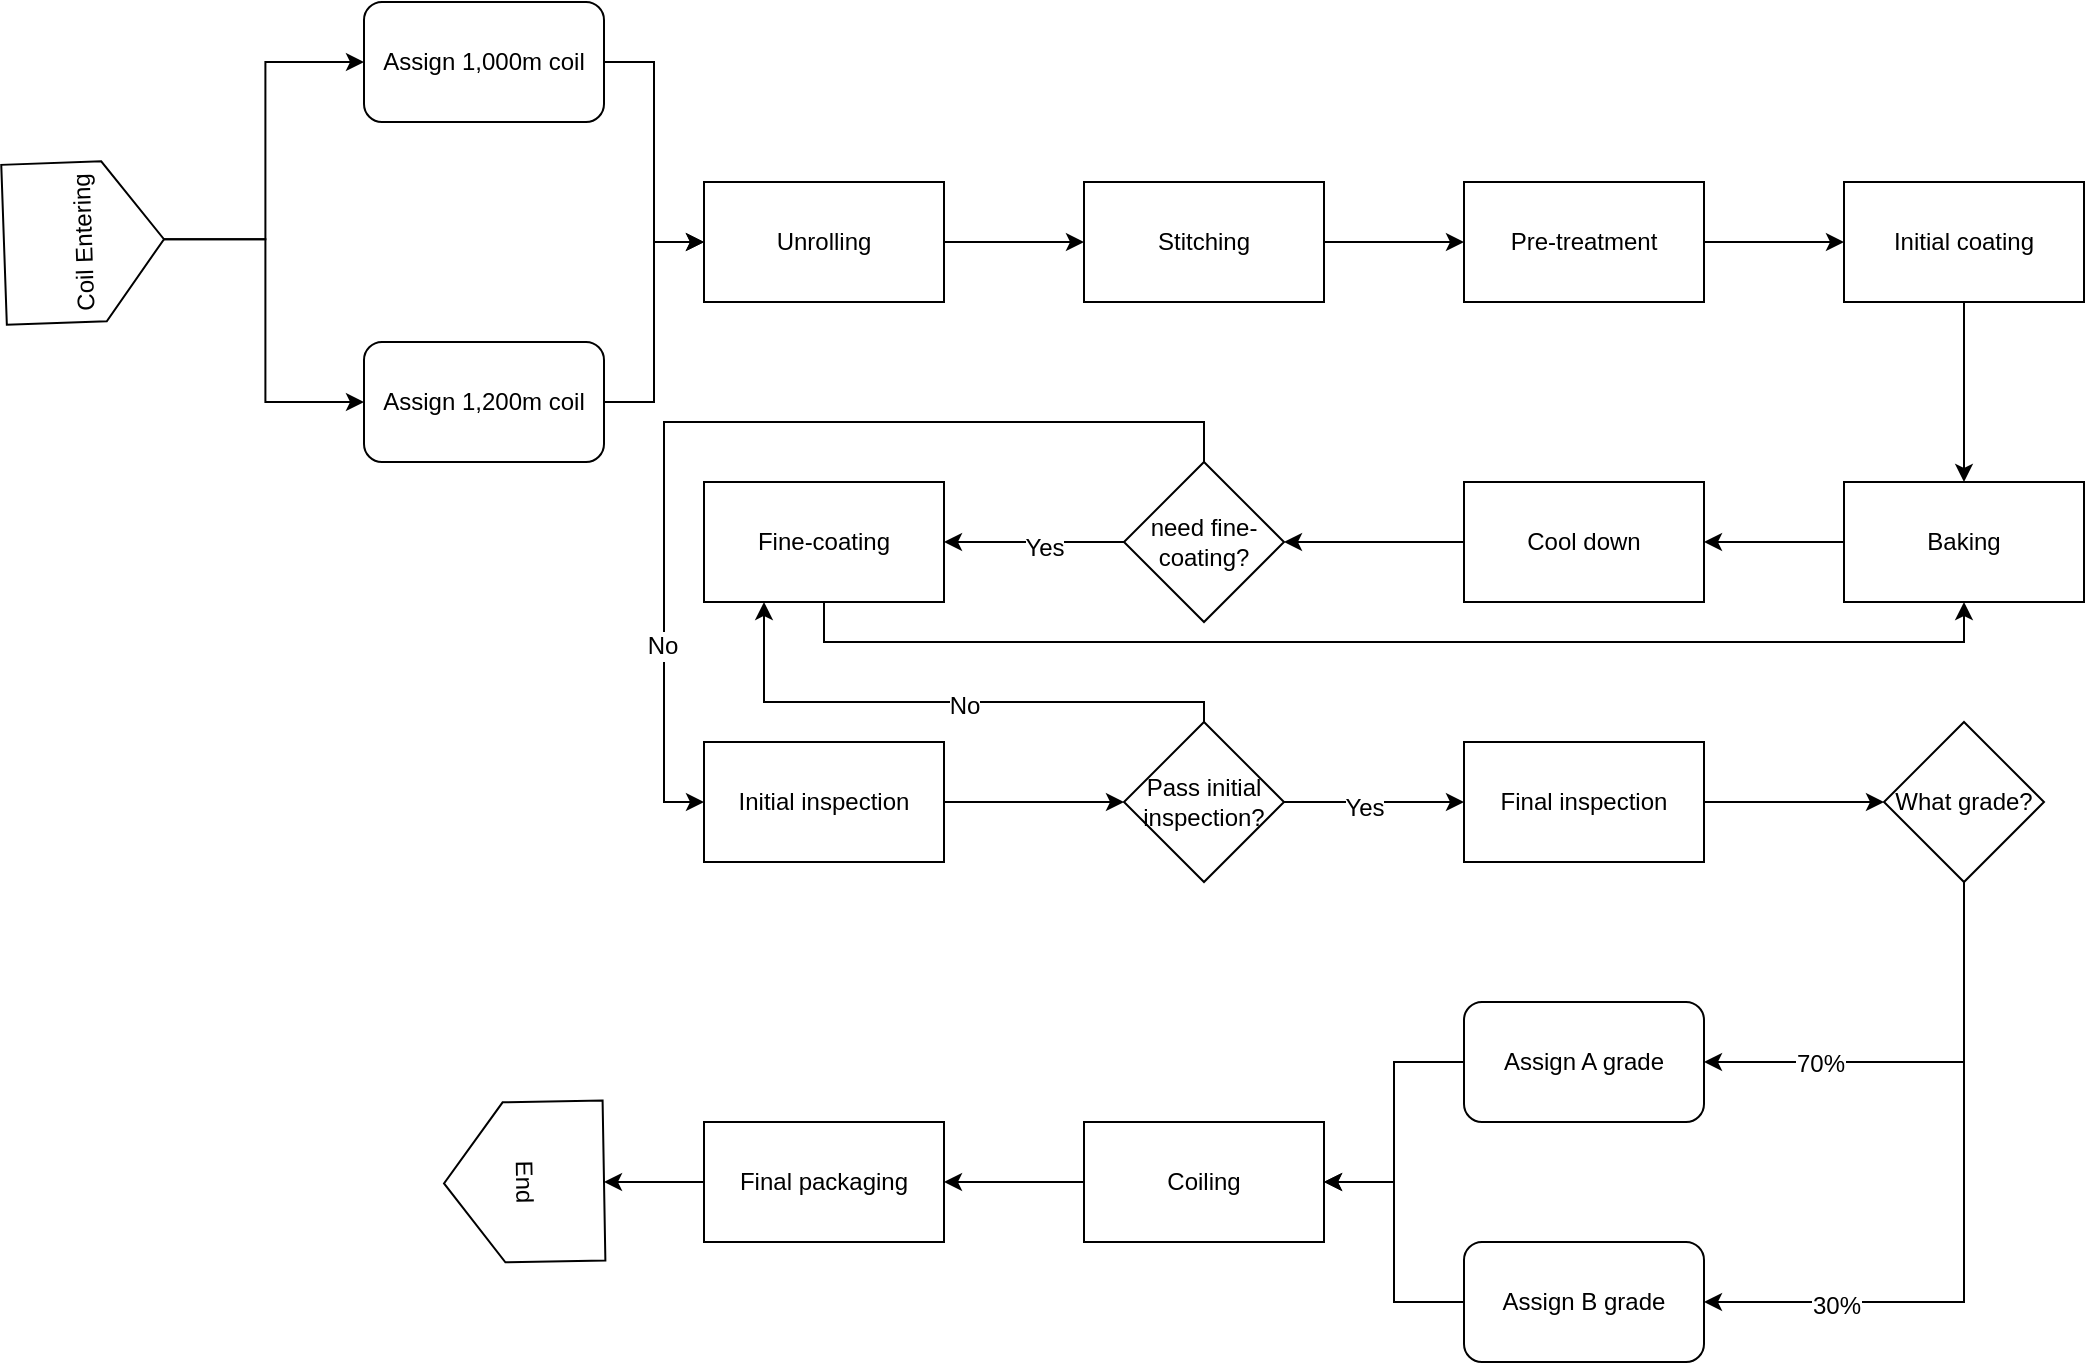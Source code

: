 <mxfile version="10.7.3" type="github"><diagram id="AVNvIHiv6eaAOnNDHfqL" name="Page-1"><mxGraphModel dx="1522" dy="966" grid="1" gridSize="10" guides="1" tooltips="1" connect="1" arrows="1" fold="1" page="1" pageScale="1" pageWidth="850" pageHeight="1100" math="0" shadow="0"><root><mxCell id="0"/><mxCell id="1" parent="0"/><mxCell id="lVWAclT_FVNvCRTzmLjL-30" style="edgeStyle=orthogonalEdgeStyle;rounded=0;orthogonalLoop=1;jettySize=auto;html=1;exitX=1;exitY=0.5;exitDx=0;exitDy=0;entryX=0;entryY=0.5;entryDx=0;entryDy=0;" edge="1" parent="1" source="lVWAclT_FVNvCRTzmLjL-2" target="lVWAclT_FVNvCRTzmLjL-4"><mxGeometry relative="1" as="geometry"/></mxCell><mxCell id="lVWAclT_FVNvCRTzmLjL-2" value="Assign 1,000m coil" style="rounded=1;whiteSpace=wrap;html=1;" vertex="1" parent="1"><mxGeometry x="240" y="60" width="120" height="60" as="geometry"/></mxCell><mxCell id="lVWAclT_FVNvCRTzmLjL-31" style="edgeStyle=orthogonalEdgeStyle;rounded=0;orthogonalLoop=1;jettySize=auto;html=1;exitX=1;exitY=0.5;exitDx=0;exitDy=0;entryX=0;entryY=0.5;entryDx=0;entryDy=0;" edge="1" parent="1" source="lVWAclT_FVNvCRTzmLjL-3" target="lVWAclT_FVNvCRTzmLjL-4"><mxGeometry relative="1" as="geometry"/></mxCell><mxCell id="lVWAclT_FVNvCRTzmLjL-3" value="Assign 1,200m coil" style="rounded=1;whiteSpace=wrap;html=1;" vertex="1" parent="1"><mxGeometry x="240" y="230" width="120" height="60" as="geometry"/></mxCell><mxCell id="lVWAclT_FVNvCRTzmLjL-32" style="edgeStyle=orthogonalEdgeStyle;rounded=0;orthogonalLoop=1;jettySize=auto;html=1;exitX=1;exitY=0.5;exitDx=0;exitDy=0;entryX=0;entryY=0.5;entryDx=0;entryDy=0;" edge="1" parent="1" source="lVWAclT_FVNvCRTzmLjL-4" target="lVWAclT_FVNvCRTzmLjL-5"><mxGeometry relative="1" as="geometry"/></mxCell><mxCell id="lVWAclT_FVNvCRTzmLjL-4" value="Unrolling" style="rounded=0;whiteSpace=wrap;html=1;" vertex="1" parent="1"><mxGeometry x="410" y="150" width="120" height="60" as="geometry"/></mxCell><mxCell id="lVWAclT_FVNvCRTzmLjL-33" style="edgeStyle=orthogonalEdgeStyle;rounded=0;orthogonalLoop=1;jettySize=auto;html=1;exitX=1;exitY=0.5;exitDx=0;exitDy=0;" edge="1" parent="1" source="lVWAclT_FVNvCRTzmLjL-5" target="lVWAclT_FVNvCRTzmLjL-6"><mxGeometry relative="1" as="geometry"/></mxCell><mxCell id="lVWAclT_FVNvCRTzmLjL-5" value="Stitching" style="rounded=0;whiteSpace=wrap;html=1;" vertex="1" parent="1"><mxGeometry x="600" y="150" width="120" height="60" as="geometry"/></mxCell><mxCell id="lVWAclT_FVNvCRTzmLjL-34" style="edgeStyle=orthogonalEdgeStyle;rounded=0;orthogonalLoop=1;jettySize=auto;html=1;exitX=1;exitY=0.5;exitDx=0;exitDy=0;entryX=0;entryY=0.5;entryDx=0;entryDy=0;" edge="1" parent="1" source="lVWAclT_FVNvCRTzmLjL-6" target="lVWAclT_FVNvCRTzmLjL-7"><mxGeometry relative="1" as="geometry"/></mxCell><mxCell id="lVWAclT_FVNvCRTzmLjL-6" value="Pre-treatment" style="rounded=0;whiteSpace=wrap;html=1;" vertex="1" parent="1"><mxGeometry x="790" y="150" width="120" height="60" as="geometry"/></mxCell><mxCell id="lVWAclT_FVNvCRTzmLjL-35" style="edgeStyle=orthogonalEdgeStyle;rounded=0;orthogonalLoop=1;jettySize=auto;html=1;exitX=0.5;exitY=1;exitDx=0;exitDy=0;entryX=0.5;entryY=0;entryDx=0;entryDy=0;" edge="1" parent="1" source="lVWAclT_FVNvCRTzmLjL-7" target="lVWAclT_FVNvCRTzmLjL-8"><mxGeometry relative="1" as="geometry"/></mxCell><mxCell id="lVWAclT_FVNvCRTzmLjL-7" value="Initial coating" style="rounded=0;whiteSpace=wrap;html=1;" vertex="1" parent="1"><mxGeometry x="980" y="150" width="120" height="60" as="geometry"/></mxCell><mxCell id="lVWAclT_FVNvCRTzmLjL-36" style="edgeStyle=orthogonalEdgeStyle;rounded=0;orthogonalLoop=1;jettySize=auto;html=1;exitX=0;exitY=0.5;exitDx=0;exitDy=0;entryX=1;entryY=0.5;entryDx=0;entryDy=0;" edge="1" parent="1" source="lVWAclT_FVNvCRTzmLjL-8" target="lVWAclT_FVNvCRTzmLjL-10"><mxGeometry relative="1" as="geometry"/></mxCell><mxCell id="lVWAclT_FVNvCRTzmLjL-8" value="Baking" style="rounded=0;whiteSpace=wrap;html=1;" vertex="1" parent="1"><mxGeometry x="980" y="300" width="120" height="60" as="geometry"/></mxCell><mxCell id="lVWAclT_FVNvCRTzmLjL-37" style="edgeStyle=orthogonalEdgeStyle;rounded=0;orthogonalLoop=1;jettySize=auto;html=1;exitX=0;exitY=0.5;exitDx=0;exitDy=0;entryX=1;entryY=0.5;entryDx=0;entryDy=0;" edge="1" parent="1" source="lVWAclT_FVNvCRTzmLjL-10" target="lVWAclT_FVNvCRTzmLjL-12"><mxGeometry relative="1" as="geometry"/></mxCell><mxCell id="lVWAclT_FVNvCRTzmLjL-10" value="Cool down" style="rounded=0;whiteSpace=wrap;html=1;" vertex="1" parent="1"><mxGeometry x="790" y="300" width="120" height="60" as="geometry"/></mxCell><mxCell id="lVWAclT_FVNvCRTzmLjL-38" style="edgeStyle=orthogonalEdgeStyle;rounded=0;orthogonalLoop=1;jettySize=auto;html=1;exitX=0;exitY=0.5;exitDx=0;exitDy=0;entryX=1;entryY=0.5;entryDx=0;entryDy=0;" edge="1" parent="1" source="lVWAclT_FVNvCRTzmLjL-12" target="lVWAclT_FVNvCRTzmLjL-13"><mxGeometry relative="1" as="geometry"/></mxCell><mxCell id="lVWAclT_FVNvCRTzmLjL-39" value="Yes" style="text;html=1;resizable=0;points=[];align=center;verticalAlign=middle;labelBackgroundColor=#ffffff;" vertex="1" connectable="0" parent="lVWAclT_FVNvCRTzmLjL-38"><mxGeometry x="-0.111" y="3" relative="1" as="geometry"><mxPoint as="offset"/></mxGeometry></mxCell><mxCell id="lVWAclT_FVNvCRTzmLjL-40" style="edgeStyle=orthogonalEdgeStyle;rounded=0;orthogonalLoop=1;jettySize=auto;html=1;exitX=0.5;exitY=0;exitDx=0;exitDy=0;entryX=0;entryY=0.5;entryDx=0;entryDy=0;" edge="1" parent="1" source="lVWAclT_FVNvCRTzmLjL-12" target="lVWAclT_FVNvCRTzmLjL-14"><mxGeometry relative="1" as="geometry"/></mxCell><mxCell id="lVWAclT_FVNvCRTzmLjL-41" value="No" style="text;html=1;resizable=0;points=[];align=center;verticalAlign=middle;labelBackgroundColor=#ffffff;" vertex="1" connectable="0" parent="lVWAclT_FVNvCRTzmLjL-40"><mxGeometry x="0.608" y="-1" relative="1" as="geometry"><mxPoint as="offset"/></mxGeometry></mxCell><mxCell id="lVWAclT_FVNvCRTzmLjL-12" value="need fine-coating?" style="rhombus;whiteSpace=wrap;html=1;" vertex="1" parent="1"><mxGeometry x="620" y="290" width="80" height="80" as="geometry"/></mxCell><mxCell id="lVWAclT_FVNvCRTzmLjL-43" style="edgeStyle=orthogonalEdgeStyle;rounded=0;orthogonalLoop=1;jettySize=auto;html=1;exitX=0.5;exitY=1;exitDx=0;exitDy=0;entryX=0.5;entryY=1;entryDx=0;entryDy=0;" edge="1" parent="1" source="lVWAclT_FVNvCRTzmLjL-13" target="lVWAclT_FVNvCRTzmLjL-8"><mxGeometry relative="1" as="geometry"/></mxCell><mxCell id="lVWAclT_FVNvCRTzmLjL-13" value="Fine-coating" style="rounded=0;whiteSpace=wrap;html=1;" vertex="1" parent="1"><mxGeometry x="410" y="300" width="120" height="60" as="geometry"/></mxCell><mxCell id="lVWAclT_FVNvCRTzmLjL-44" style="edgeStyle=orthogonalEdgeStyle;rounded=0;orthogonalLoop=1;jettySize=auto;html=1;exitX=1;exitY=0.5;exitDx=0;exitDy=0;" edge="1" parent="1" source="lVWAclT_FVNvCRTzmLjL-14" target="lVWAclT_FVNvCRTzmLjL-15"><mxGeometry relative="1" as="geometry"/></mxCell><mxCell id="lVWAclT_FVNvCRTzmLjL-14" value="Initial inspection" style="rounded=0;whiteSpace=wrap;html=1;" vertex="1" parent="1"><mxGeometry x="410" y="430" width="120" height="60" as="geometry"/></mxCell><mxCell id="lVWAclT_FVNvCRTzmLjL-45" style="edgeStyle=orthogonalEdgeStyle;rounded=0;orthogonalLoop=1;jettySize=auto;html=1;exitX=0.5;exitY=0;exitDx=0;exitDy=0;entryX=0.25;entryY=1;entryDx=0;entryDy=0;" edge="1" parent="1" source="lVWAclT_FVNvCRTzmLjL-15" target="lVWAclT_FVNvCRTzmLjL-13"><mxGeometry relative="1" as="geometry"><Array as="points"><mxPoint x="660" y="410"/><mxPoint x="440" y="410"/></Array></mxGeometry></mxCell><mxCell id="lVWAclT_FVNvCRTzmLjL-46" value="No" style="text;html=1;resizable=0;points=[];align=center;verticalAlign=middle;labelBackgroundColor=#ffffff;" vertex="1" connectable="0" parent="lVWAclT_FVNvCRTzmLjL-45"><mxGeometry x="-0.071" y="2" relative="1" as="geometry"><mxPoint as="offset"/></mxGeometry></mxCell><mxCell id="lVWAclT_FVNvCRTzmLjL-47" style="edgeStyle=orthogonalEdgeStyle;rounded=0;orthogonalLoop=1;jettySize=auto;html=1;exitX=1;exitY=0.5;exitDx=0;exitDy=0;" edge="1" parent="1" source="lVWAclT_FVNvCRTzmLjL-15" target="lVWAclT_FVNvCRTzmLjL-16"><mxGeometry relative="1" as="geometry"/></mxCell><mxCell id="lVWAclT_FVNvCRTzmLjL-48" value="Yes" style="text;html=1;resizable=0;points=[];align=center;verticalAlign=middle;labelBackgroundColor=#ffffff;" vertex="1" connectable="0" parent="lVWAclT_FVNvCRTzmLjL-47"><mxGeometry x="-0.111" y="-3" relative="1" as="geometry"><mxPoint as="offset"/></mxGeometry></mxCell><mxCell id="lVWAclT_FVNvCRTzmLjL-15" value="Pass initial inspection?" style="rhombus;whiteSpace=wrap;html=1;" vertex="1" parent="1"><mxGeometry x="620" y="420" width="80" height="80" as="geometry"/></mxCell><mxCell id="lVWAclT_FVNvCRTzmLjL-49" style="edgeStyle=orthogonalEdgeStyle;rounded=0;orthogonalLoop=1;jettySize=auto;html=1;exitX=1;exitY=0.5;exitDx=0;exitDy=0;" edge="1" parent="1" source="lVWAclT_FVNvCRTzmLjL-16" target="lVWAclT_FVNvCRTzmLjL-17"><mxGeometry relative="1" as="geometry"/></mxCell><mxCell id="lVWAclT_FVNvCRTzmLjL-16" value="Final inspection" style="rounded=0;whiteSpace=wrap;html=1;" vertex="1" parent="1"><mxGeometry x="790" y="430" width="120" height="60" as="geometry"/></mxCell><mxCell id="lVWAclT_FVNvCRTzmLjL-50" style="edgeStyle=orthogonalEdgeStyle;rounded=0;orthogonalLoop=1;jettySize=auto;html=1;exitX=0.5;exitY=1;exitDx=0;exitDy=0;entryX=1;entryY=0.5;entryDx=0;entryDy=0;" edge="1" parent="1" source="lVWAclT_FVNvCRTzmLjL-17" target="lVWAclT_FVNvCRTzmLjL-18"><mxGeometry relative="1" as="geometry"/></mxCell><mxCell id="lVWAclT_FVNvCRTzmLjL-52" value="70%" style="text;html=1;resizable=0;points=[];align=center;verticalAlign=middle;labelBackgroundColor=#ffffff;" vertex="1" connectable="0" parent="lVWAclT_FVNvCRTzmLjL-50"><mxGeometry x="0.473" y="1" relative="1" as="geometry"><mxPoint as="offset"/></mxGeometry></mxCell><mxCell id="lVWAclT_FVNvCRTzmLjL-51" style="edgeStyle=orthogonalEdgeStyle;rounded=0;orthogonalLoop=1;jettySize=auto;html=1;exitX=0.5;exitY=1;exitDx=0;exitDy=0;entryX=1;entryY=0.5;entryDx=0;entryDy=0;" edge="1" parent="1" source="lVWAclT_FVNvCRTzmLjL-17" target="lVWAclT_FVNvCRTzmLjL-19"><mxGeometry relative="1" as="geometry"/></mxCell><mxCell id="lVWAclT_FVNvCRTzmLjL-53" value="30%" style="text;html=1;resizable=0;points=[];align=center;verticalAlign=middle;labelBackgroundColor=#ffffff;" vertex="1" connectable="0" parent="lVWAclT_FVNvCRTzmLjL-51"><mxGeometry x="0.612" y="2" relative="1" as="geometry"><mxPoint as="offset"/></mxGeometry></mxCell><mxCell id="lVWAclT_FVNvCRTzmLjL-17" value="What grade?" style="rhombus;whiteSpace=wrap;html=1;" vertex="1" parent="1"><mxGeometry x="1000" y="420" width="80" height="80" as="geometry"/></mxCell><mxCell id="lVWAclT_FVNvCRTzmLjL-54" style="edgeStyle=orthogonalEdgeStyle;rounded=0;orthogonalLoop=1;jettySize=auto;html=1;exitX=0;exitY=0.5;exitDx=0;exitDy=0;" edge="1" parent="1" source="lVWAclT_FVNvCRTzmLjL-18" target="lVWAclT_FVNvCRTzmLjL-20"><mxGeometry relative="1" as="geometry"/></mxCell><mxCell id="lVWAclT_FVNvCRTzmLjL-18" value="Assign A grade" style="rounded=1;whiteSpace=wrap;html=1;" vertex="1" parent="1"><mxGeometry x="790" y="560" width="120" height="60" as="geometry"/></mxCell><mxCell id="lVWAclT_FVNvCRTzmLjL-55" style="edgeStyle=orthogonalEdgeStyle;rounded=0;orthogonalLoop=1;jettySize=auto;html=1;exitX=0;exitY=0.5;exitDx=0;exitDy=0;" edge="1" parent="1" source="lVWAclT_FVNvCRTzmLjL-19" target="lVWAclT_FVNvCRTzmLjL-20"><mxGeometry relative="1" as="geometry"/></mxCell><mxCell id="lVWAclT_FVNvCRTzmLjL-19" value="Assign B grade" style="rounded=1;whiteSpace=wrap;html=1;" vertex="1" parent="1"><mxGeometry x="790" y="680" width="120" height="60" as="geometry"/></mxCell><mxCell id="lVWAclT_FVNvCRTzmLjL-56" style="edgeStyle=orthogonalEdgeStyle;rounded=0;orthogonalLoop=1;jettySize=auto;html=1;exitX=0;exitY=0.5;exitDx=0;exitDy=0;entryX=1;entryY=0.5;entryDx=0;entryDy=0;" edge="1" parent="1" source="lVWAclT_FVNvCRTzmLjL-20" target="lVWAclT_FVNvCRTzmLjL-22"><mxGeometry relative="1" as="geometry"/></mxCell><mxCell id="lVWAclT_FVNvCRTzmLjL-20" value="Coiling" style="rounded=0;whiteSpace=wrap;html=1;" vertex="1" parent="1"><mxGeometry x="600" y="620" width="120" height="60" as="geometry"/></mxCell><mxCell id="lVWAclT_FVNvCRTzmLjL-57" style="edgeStyle=orthogonalEdgeStyle;rounded=0;orthogonalLoop=1;jettySize=auto;html=1;exitX=0;exitY=0.5;exitDx=0;exitDy=0;" edge="1" parent="1" source="lVWAclT_FVNvCRTzmLjL-22" target="lVWAclT_FVNvCRTzmLjL-26"><mxGeometry relative="1" as="geometry"/></mxCell><mxCell id="lVWAclT_FVNvCRTzmLjL-22" value="Final packaging" style="rounded=0;whiteSpace=wrap;html=1;" vertex="1" parent="1"><mxGeometry x="410" y="620" width="120" height="60" as="geometry"/></mxCell><mxCell id="lVWAclT_FVNvCRTzmLjL-26" value="End" style="shape=offPageConnector;whiteSpace=wrap;html=1;rotation=89;" vertex="1" parent="1"><mxGeometry x="280" y="610" width="80" height="80" as="geometry"/></mxCell><mxCell id="lVWAclT_FVNvCRTzmLjL-28" style="edgeStyle=orthogonalEdgeStyle;rounded=0;orthogonalLoop=1;jettySize=auto;html=1;exitX=0.5;exitY=1;exitDx=0;exitDy=0;entryX=0;entryY=0.5;entryDx=0;entryDy=0;" edge="1" parent="1" source="lVWAclT_FVNvCRTzmLjL-27" target="lVWAclT_FVNvCRTzmLjL-2"><mxGeometry relative="1" as="geometry"/></mxCell><mxCell id="lVWAclT_FVNvCRTzmLjL-29" style="edgeStyle=orthogonalEdgeStyle;rounded=0;orthogonalLoop=1;jettySize=auto;html=1;exitX=0.5;exitY=1;exitDx=0;exitDy=0;entryX=0;entryY=0.5;entryDx=0;entryDy=0;" edge="1" parent="1" source="lVWAclT_FVNvCRTzmLjL-27" target="lVWAclT_FVNvCRTzmLjL-3"><mxGeometry relative="1" as="geometry"/></mxCell><mxCell id="lVWAclT_FVNvCRTzmLjL-27" value="&lt;div&gt;Coil Entering&lt;/div&gt;" style="shape=offPageConnector;whiteSpace=wrap;html=1;rotation=-92;" vertex="1" parent="1"><mxGeometry x="60" y="140" width="80" height="80" as="geometry"/></mxCell></root></mxGraphModel></diagram></mxfile>